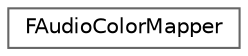 digraph "Graphical Class Hierarchy"
{
 // INTERACTIVE_SVG=YES
 // LATEX_PDF_SIZE
  bgcolor="transparent";
  edge [fontname=Helvetica,fontsize=10,labelfontname=Helvetica,labelfontsize=10];
  node [fontname=Helvetica,fontsize=10,shape=box,height=0.2,width=0.4];
  rankdir="LR";
  Node0 [id="Node000000",label="FAudioColorMapper",height=0.2,width=0.4,color="grey40", fillcolor="white", style="filled",URL="$db/de2/classFAudioColorMapper.html",tooltip="Helper class for normalizing and applying a colormapping to unnormalized data."];
}

